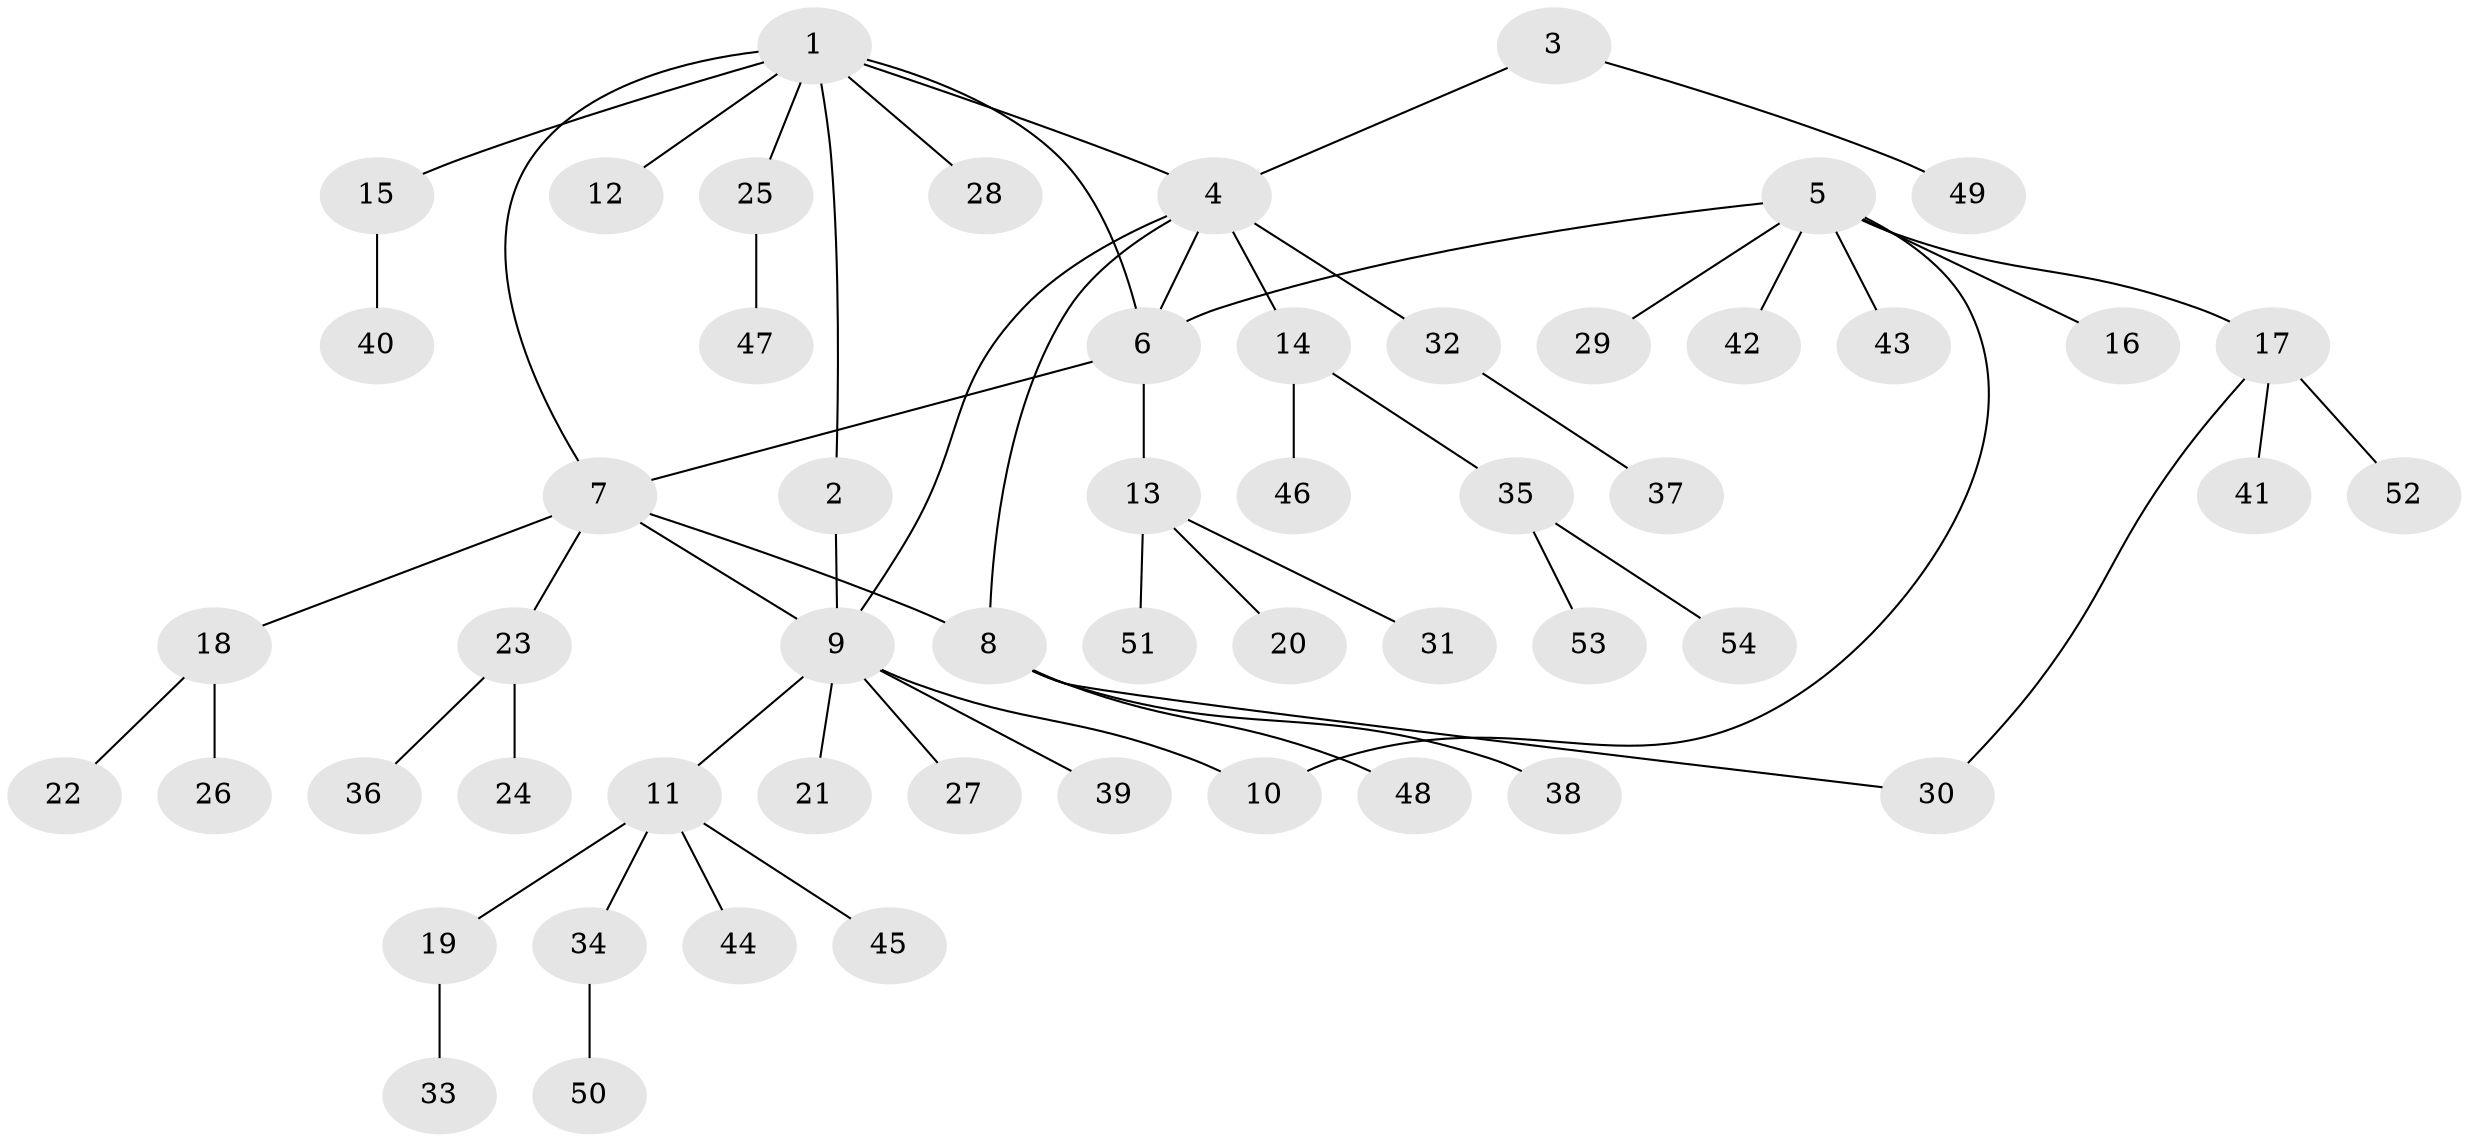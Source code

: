 // Generated by graph-tools (version 1.1) at 2025/02/03/09/25 03:02:46]
// undirected, 54 vertices, 60 edges
graph export_dot {
graph [start="1"]
  node [color=gray90,style=filled];
  1;
  2;
  3;
  4;
  5;
  6;
  7;
  8;
  9;
  10;
  11;
  12;
  13;
  14;
  15;
  16;
  17;
  18;
  19;
  20;
  21;
  22;
  23;
  24;
  25;
  26;
  27;
  28;
  29;
  30;
  31;
  32;
  33;
  34;
  35;
  36;
  37;
  38;
  39;
  40;
  41;
  42;
  43;
  44;
  45;
  46;
  47;
  48;
  49;
  50;
  51;
  52;
  53;
  54;
  1 -- 2;
  1 -- 4;
  1 -- 6;
  1 -- 7;
  1 -- 12;
  1 -- 15;
  1 -- 25;
  1 -- 28;
  2 -- 9;
  3 -- 4;
  3 -- 49;
  4 -- 6;
  4 -- 8;
  4 -- 9;
  4 -- 14;
  4 -- 32;
  5 -- 6;
  5 -- 10;
  5 -- 16;
  5 -- 17;
  5 -- 29;
  5 -- 42;
  5 -- 43;
  6 -- 7;
  6 -- 13;
  7 -- 8;
  7 -- 9;
  7 -- 18;
  7 -- 23;
  8 -- 30;
  8 -- 38;
  8 -- 48;
  9 -- 10;
  9 -- 11;
  9 -- 21;
  9 -- 27;
  9 -- 39;
  11 -- 19;
  11 -- 34;
  11 -- 44;
  11 -- 45;
  13 -- 20;
  13 -- 31;
  13 -- 51;
  14 -- 35;
  14 -- 46;
  15 -- 40;
  17 -- 30;
  17 -- 41;
  17 -- 52;
  18 -- 22;
  18 -- 26;
  19 -- 33;
  23 -- 24;
  23 -- 36;
  25 -- 47;
  32 -- 37;
  34 -- 50;
  35 -- 53;
  35 -- 54;
}
